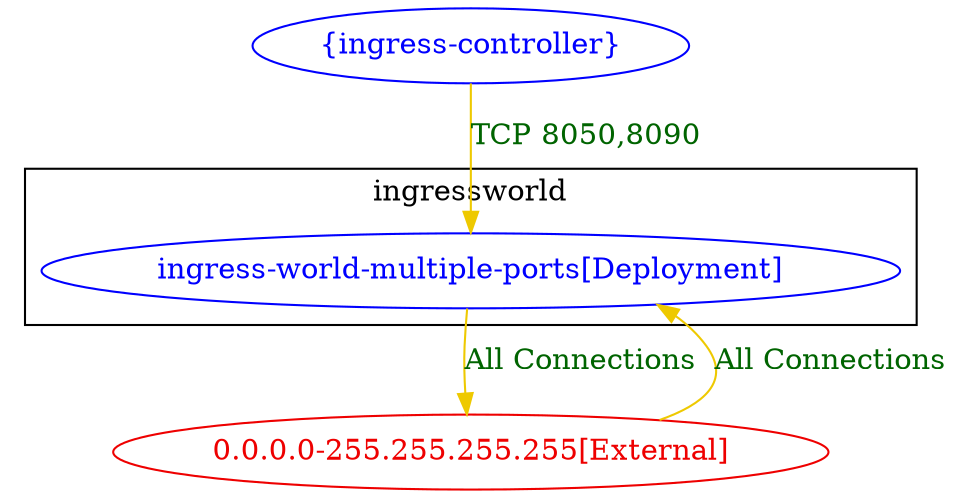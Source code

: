 digraph {
	subgraph "cluster_ingressworld" {
		color="black"
		fontcolor="black"
		"ingressworld/ingress-world-multiple-ports[Deployment]" [label="ingress-world-multiple-ports[Deployment]" color="blue" fontcolor="blue"]
		label="ingressworld"
	}
	"0.0.0.0-255.255.255.255[External]" [label="0.0.0.0-255.255.255.255[External]" color="red2" fontcolor="red2"]
	"{ingress-controller}" [label="{ingress-controller}" color="blue" fontcolor="blue"]
	"0.0.0.0-255.255.255.255[External]" -> "ingressworld/ingress-world-multiple-ports[Deployment]" [label="All Connections" color="gold2" fontcolor="darkgreen" weight=0.5]
	"ingressworld/ingress-world-multiple-ports[Deployment]" -> "0.0.0.0-255.255.255.255[External]" [label="All Connections" color="gold2" fontcolor="darkgreen" weight=1]
	"{ingress-controller}" -> "ingressworld/ingress-world-multiple-ports[Deployment]" [label="TCP 8050,8090" color="gold2" fontcolor="darkgreen" weight=1]
}